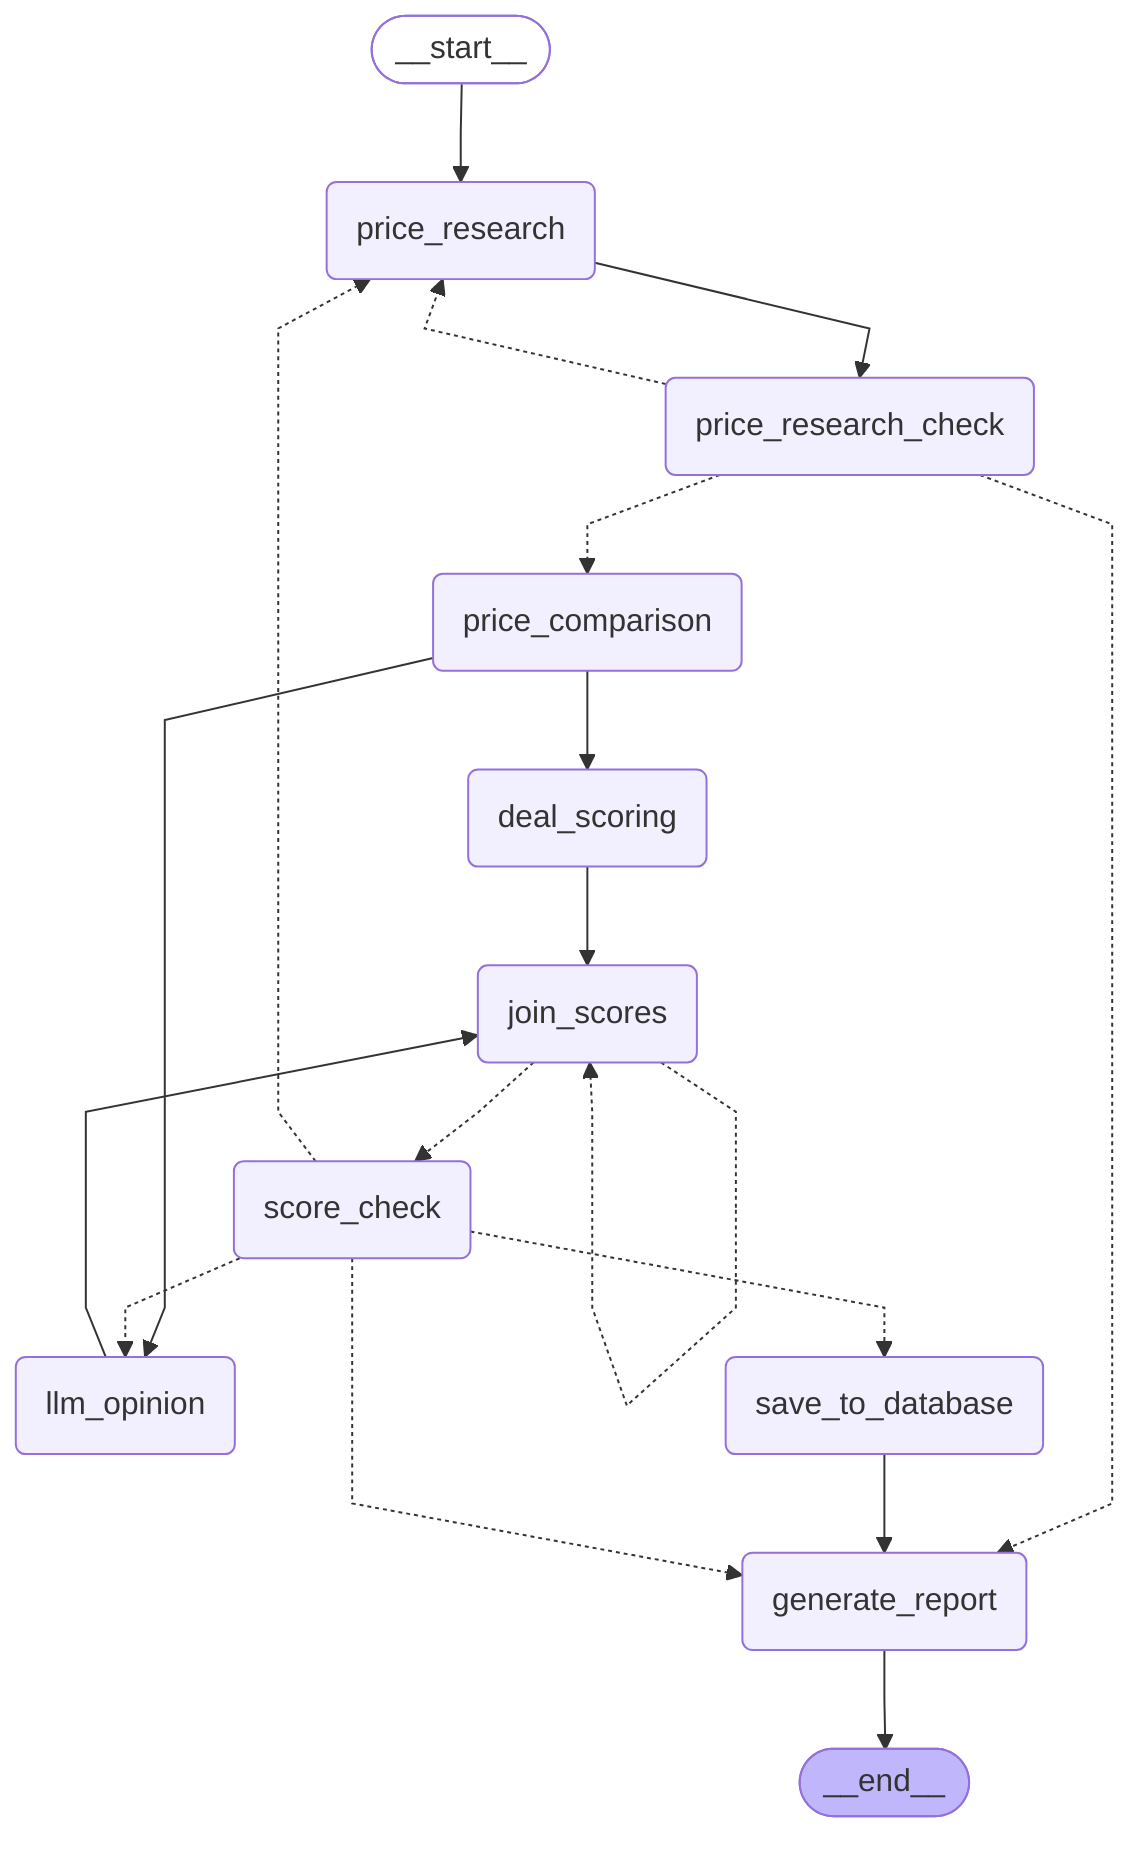 ---
config:
  flowchart:
    curve: linear
---
graph TD;
	__start__([<p>__start__</p>]):::first
	price_research(price_research)
	price_research_check(price_research_check)
	price_comparison(price_comparison)
	deal_scoring(deal_scoring)
	llm_opinion(llm_opinion)
	score_check(score_check)
	save_to_database(save_to_database)
	generate_report(generate_report)
	join_scores(join_scores)
	__end__([<p>__end__</p>]):::last
	__start__ --> price_research;
	deal_scoring --> join_scores;
	join_scores -.-> score_check;
	llm_opinion --> join_scores;
	price_comparison --> deal_scoring;
	price_comparison --> llm_opinion;
	price_research --> price_research_check;
	price_research_check -.-> generate_report;
	price_research_check -.-> price_comparison;
	price_research_check -.-> price_research;
	save_to_database --> generate_report;
	score_check -.-> generate_report;
	score_check -.-> llm_opinion;
	score_check -.-> price_research;
	score_check -.-> save_to_database;
	generate_report --> __end__;
	join_scores -.-> join_scores;
	classDef default fill:#f2f0ff,line-height:1.2
	classDef first fill-opacity:0
	classDef last fill:#bfb6fc